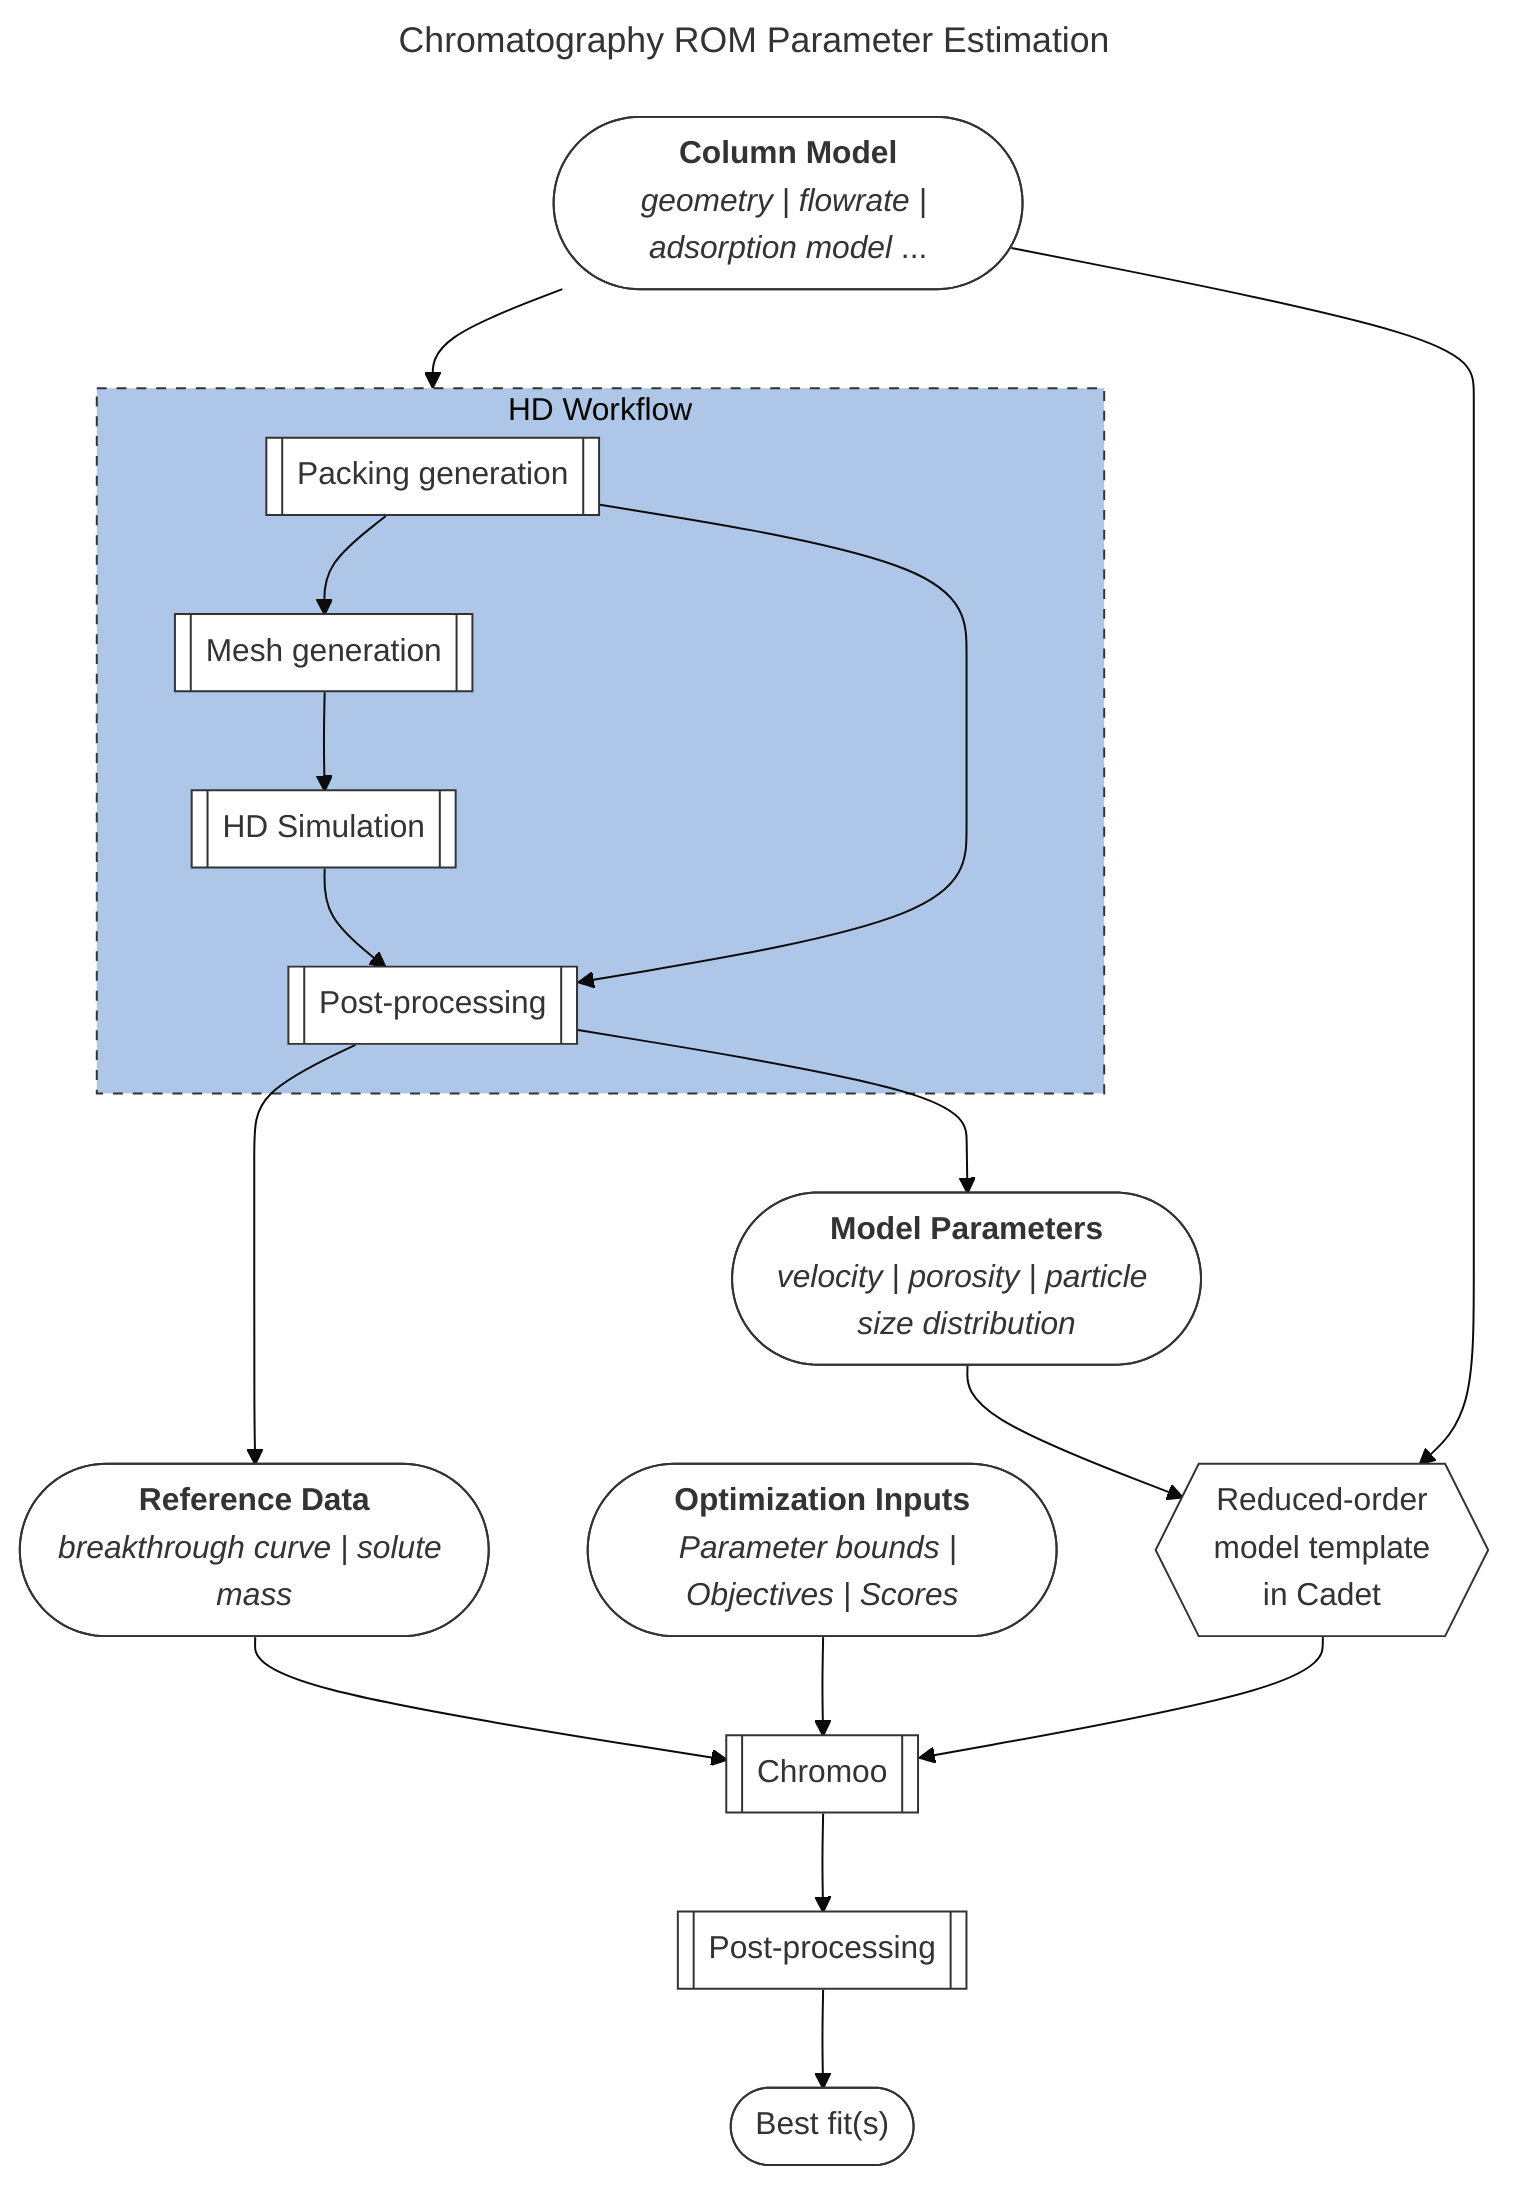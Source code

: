 ---
title: Chromatography ROM Parameter Estimation
---
%%{init: {'theme': 'base', 'flowchart': {'curve': 'basis', 'diagramPadding': 10, "htmlLabels": false }}}%%
flowchart TB
%%{config: { 'fontFamily': 'Menlo', 'fontSize': 18, 'fontWeight': 400 } }%%
    column(["`**Column Model**
_geometry | flowrate | adsorption model_ ...`"])

    rom{{"Reduced-order
        model template
        in Cadet"}}

    subgraph hdsim[HD Workflow]
    packGen[[Packing generation]] 
    meshGen[[Mesh generation]]
    sim[[HD Simulation]]
    post[[Post-processing]]
    end

    column --> hdsim

    packGen --> meshGen --> sim --> post
    packGen --> post

    chromoo[[Chromoo]]
    post2[[Post-processing]]
    best(["Best fit(s)"])

    params(["`**Model Parameters**
_velocity | porosity | particle size distribution_`"])

    refs(["`**Reference Data**
            _breakthrough curve | solute mass_`"])

    inputs(["`**Optimization Inputs**
_Parameter bounds | Objectives | Scores_`"])

    post --> refs --> chromoo
    inputs --> chromoo
    post --> params
    rom --> chromoo
    params --> rom
    column --> rom

    chromoo --> post2 --> best
    classDef data fill:#fff,stroke:#333
    classDef process fill:#fff,stroke:#333
    class inputs,params,refs,column,rom,best,vel,por,mass,psd data
    class packGen,meshGen,sim,post,chromoo,post2 process
    style hdsim fill:#aec7e8,stroke-dasharray: 5 5,stroke-width:1px,stroke:#333